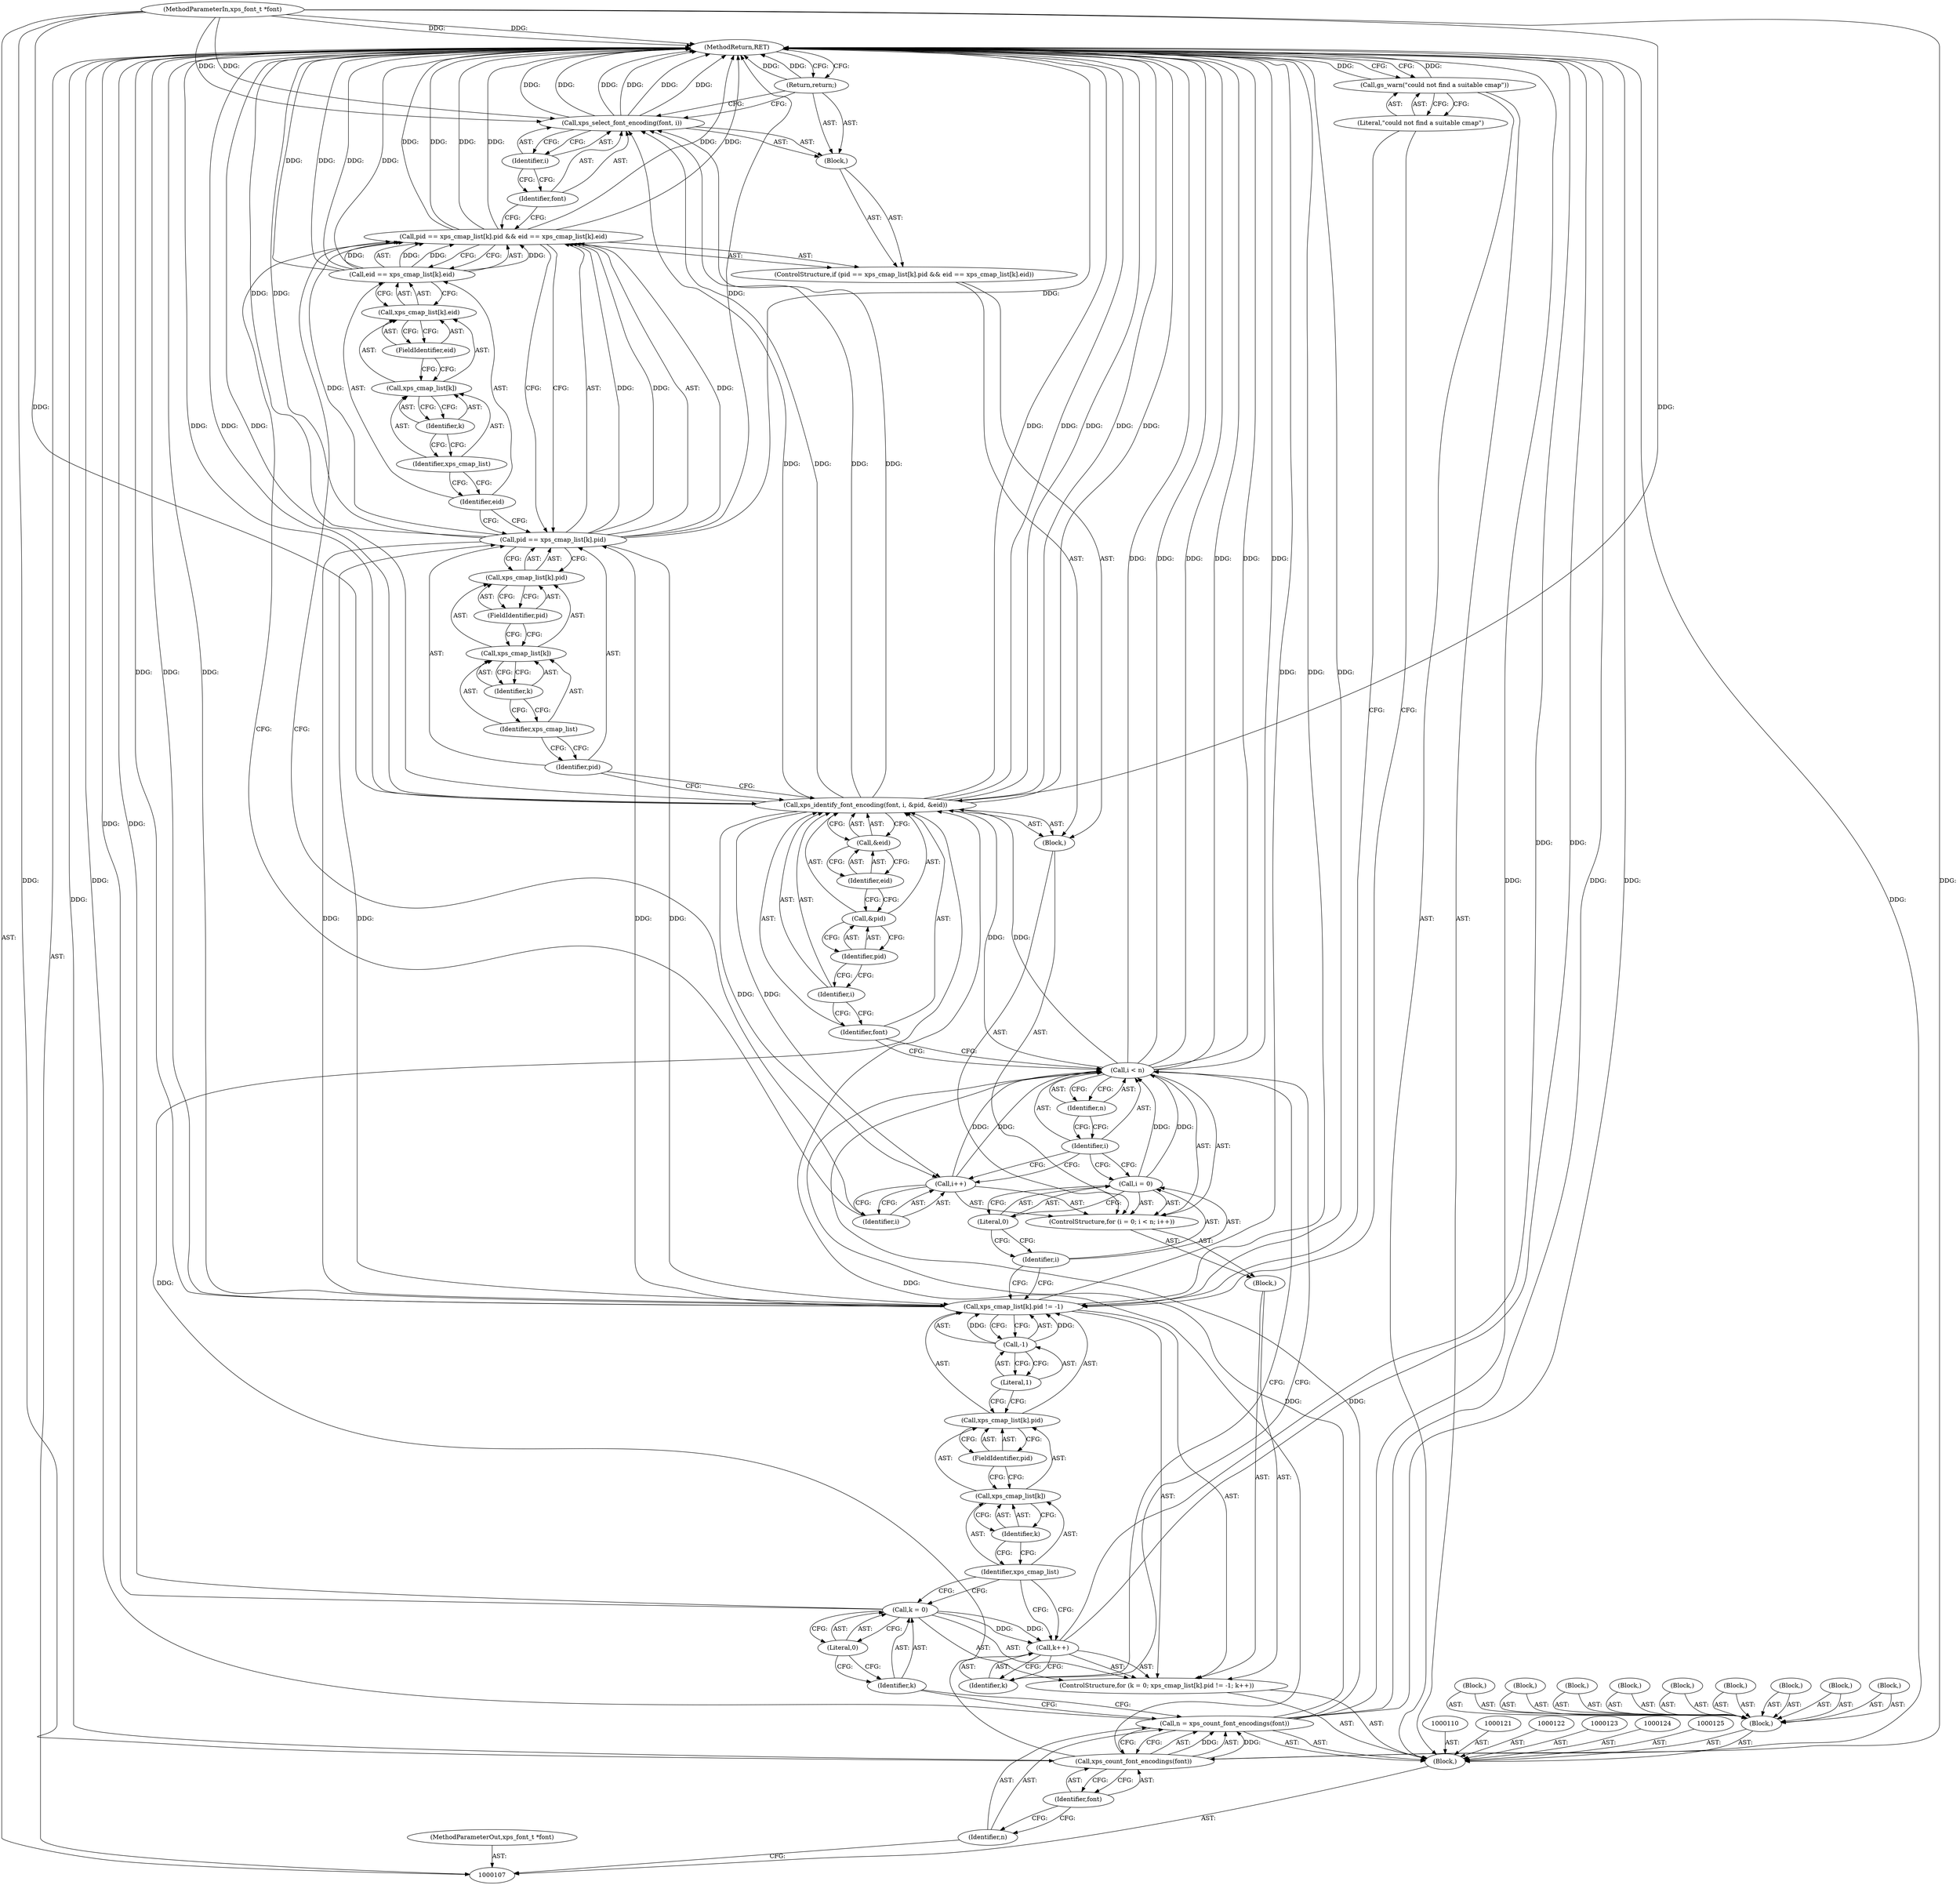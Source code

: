 digraph "1_ghostscript_3ee55637480d5e319a5de0481b01c3346855cbc9_0" {
"1000185" [label="(MethodReturn,RET)"];
"1000108" [label="(MethodParameterIn,xps_font_t *font)"];
"1000259" [label="(MethodParameterOut,xps_font_t *font)"];
"1000117" [label="(Block,)"];
"1000118" [label="(Block,)"];
"1000119" [label="(Block,)"];
"1000120" [label="(Block,)"];
"1000129" [label="(Identifier,font)"];
"1000126" [label="(Call,n = xps_count_font_encodings(font))"];
"1000127" [label="(Identifier,n)"];
"1000128" [label="(Call,xps_count_font_encodings(font))"];
"1000133" [label="(Literal,0)"];
"1000134" [label="(Call,xps_cmap_list[k].pid != -1)"];
"1000135" [label="(Call,xps_cmap_list[k].pid)"];
"1000136" [label="(Call,xps_cmap_list[k])"];
"1000137" [label="(Identifier,xps_cmap_list)"];
"1000138" [label="(Identifier,k)"];
"1000139" [label="(FieldIdentifier,pid)"];
"1000130" [label="(ControlStructure,for (k = 0; xps_cmap_list[k].pid != -1; k++))"];
"1000140" [label="(Call,-1)"];
"1000141" [label="(Literal,1)"];
"1000142" [label="(Call,k++)"];
"1000143" [label="(Identifier,k)"];
"1000131" [label="(Call,k = 0)"];
"1000132" [label="(Identifier,k)"];
"1000109" [label="(Block,)"];
"1000144" [label="(Block,)"];
"1000146" [label="(Call,i = 0)"];
"1000147" [label="(Identifier,i)"];
"1000148" [label="(Literal,0)"];
"1000149" [label="(Call,i < n)"];
"1000150" [label="(Identifier,i)"];
"1000151" [label="(Identifier,n)"];
"1000152" [label="(Call,i++)"];
"1000153" [label="(Identifier,i)"];
"1000145" [label="(ControlStructure,for (i = 0; i < n; i++))"];
"1000154" [label="(Block,)"];
"1000155" [label="(Call,xps_identify_font_encoding(font, i, &pid, &eid))"];
"1000156" [label="(Identifier,font)"];
"1000157" [label="(Identifier,i)"];
"1000158" [label="(Call,&pid)"];
"1000159" [label="(Identifier,pid)"];
"1000160" [label="(Call,&eid)"];
"1000161" [label="(Identifier,eid)"];
"1000162" [label="(ControlStructure,if (pid == xps_cmap_list[k].pid && eid == xps_cmap_list[k].eid))"];
"1000163" [label="(Call,pid == xps_cmap_list[k].pid && eid == xps_cmap_list[k].eid)"];
"1000164" [label="(Call,pid == xps_cmap_list[k].pid)"];
"1000165" [label="(Identifier,pid)"];
"1000166" [label="(Call,xps_cmap_list[k].pid)"];
"1000167" [label="(Call,xps_cmap_list[k])"];
"1000168" [label="(Identifier,xps_cmap_list)"];
"1000169" [label="(Identifier,k)"];
"1000170" [label="(FieldIdentifier,pid)"];
"1000171" [label="(Call,eid == xps_cmap_list[k].eid)"];
"1000172" [label="(Identifier,eid)"];
"1000173" [label="(Call,xps_cmap_list[k].eid)"];
"1000174" [label="(Call,xps_cmap_list[k])"];
"1000175" [label="(Identifier,xps_cmap_list)"];
"1000176" [label="(Identifier,k)"];
"1000177" [label="(FieldIdentifier,eid)"];
"1000178" [label="(Block,)"];
"1000179" [label="(Call,xps_select_font_encoding(font, i))"];
"1000180" [label="(Identifier,font)"];
"1000181" [label="(Identifier,i)"];
"1000182" [label="(Return,return;)"];
"1000184" [label="(Literal,\"could not find a suitable cmap\")"];
"1000183" [label="(Call,gs_warn(\"could not find a suitable cmap\"))"];
"1000111" [label="(Block,)"];
"1000112" [label="(Block,)"];
"1000113" [label="(Block,)"];
"1000114" [label="(Block,)"];
"1000115" [label="(Block,)"];
"1000116" [label="(Block,)"];
"1000185" -> "1000107"  [label="AST: "];
"1000185" -> "1000182"  [label="CFG: "];
"1000185" -> "1000183"  [label="CFG: "];
"1000108" -> "1000185"  [label="DDG: "];
"1000149" -> "1000185"  [label="DDG: "];
"1000149" -> "1000185"  [label="DDG: "];
"1000149" -> "1000185"  [label="DDG: "];
"1000179" -> "1000185"  [label="DDG: "];
"1000179" -> "1000185"  [label="DDG: "];
"1000179" -> "1000185"  [label="DDG: "];
"1000155" -> "1000185"  [label="DDG: "];
"1000155" -> "1000185"  [label="DDG: "];
"1000155" -> "1000185"  [label="DDG: "];
"1000155" -> "1000185"  [label="DDG: "];
"1000131" -> "1000185"  [label="DDG: "];
"1000126" -> "1000185"  [label="DDG: "];
"1000126" -> "1000185"  [label="DDG: "];
"1000183" -> "1000185"  [label="DDG: "];
"1000163" -> "1000185"  [label="DDG: "];
"1000163" -> "1000185"  [label="DDG: "];
"1000163" -> "1000185"  [label="DDG: "];
"1000171" -> "1000185"  [label="DDG: "];
"1000171" -> "1000185"  [label="DDG: "];
"1000164" -> "1000185"  [label="DDG: "];
"1000164" -> "1000185"  [label="DDG: "];
"1000134" -> "1000185"  [label="DDG: "];
"1000134" -> "1000185"  [label="DDG: "];
"1000134" -> "1000185"  [label="DDG: "];
"1000128" -> "1000185"  [label="DDG: "];
"1000142" -> "1000185"  [label="DDG: "];
"1000182" -> "1000185"  [label="DDG: "];
"1000108" -> "1000107"  [label="AST: "];
"1000108" -> "1000185"  [label="DDG: "];
"1000108" -> "1000128"  [label="DDG: "];
"1000108" -> "1000155"  [label="DDG: "];
"1000108" -> "1000179"  [label="DDG: "];
"1000259" -> "1000107"  [label="AST: "];
"1000117" -> "1000111"  [label="AST: "];
"1000118" -> "1000111"  [label="AST: "];
"1000119" -> "1000111"  [label="AST: "];
"1000120" -> "1000111"  [label="AST: "];
"1000129" -> "1000128"  [label="AST: "];
"1000129" -> "1000127"  [label="CFG: "];
"1000128" -> "1000129"  [label="CFG: "];
"1000126" -> "1000109"  [label="AST: "];
"1000126" -> "1000128"  [label="CFG: "];
"1000127" -> "1000126"  [label="AST: "];
"1000128" -> "1000126"  [label="AST: "];
"1000132" -> "1000126"  [label="CFG: "];
"1000126" -> "1000185"  [label="DDG: "];
"1000126" -> "1000185"  [label="DDG: "];
"1000128" -> "1000126"  [label="DDG: "];
"1000126" -> "1000149"  [label="DDG: "];
"1000127" -> "1000126"  [label="AST: "];
"1000127" -> "1000107"  [label="CFG: "];
"1000129" -> "1000127"  [label="CFG: "];
"1000128" -> "1000126"  [label="AST: "];
"1000128" -> "1000129"  [label="CFG: "];
"1000129" -> "1000128"  [label="AST: "];
"1000126" -> "1000128"  [label="CFG: "];
"1000128" -> "1000185"  [label="DDG: "];
"1000128" -> "1000126"  [label="DDG: "];
"1000108" -> "1000128"  [label="DDG: "];
"1000128" -> "1000155"  [label="DDG: "];
"1000133" -> "1000131"  [label="AST: "];
"1000133" -> "1000132"  [label="CFG: "];
"1000131" -> "1000133"  [label="CFG: "];
"1000134" -> "1000130"  [label="AST: "];
"1000134" -> "1000140"  [label="CFG: "];
"1000135" -> "1000134"  [label="AST: "];
"1000140" -> "1000134"  [label="AST: "];
"1000147" -> "1000134"  [label="CFG: "];
"1000184" -> "1000134"  [label="CFG: "];
"1000134" -> "1000185"  [label="DDG: "];
"1000134" -> "1000185"  [label="DDG: "];
"1000134" -> "1000185"  [label="DDG: "];
"1000164" -> "1000134"  [label="DDG: "];
"1000140" -> "1000134"  [label="DDG: "];
"1000134" -> "1000164"  [label="DDG: "];
"1000135" -> "1000134"  [label="AST: "];
"1000135" -> "1000139"  [label="CFG: "];
"1000136" -> "1000135"  [label="AST: "];
"1000139" -> "1000135"  [label="AST: "];
"1000141" -> "1000135"  [label="CFG: "];
"1000136" -> "1000135"  [label="AST: "];
"1000136" -> "1000138"  [label="CFG: "];
"1000137" -> "1000136"  [label="AST: "];
"1000138" -> "1000136"  [label="AST: "];
"1000139" -> "1000136"  [label="CFG: "];
"1000137" -> "1000136"  [label="AST: "];
"1000137" -> "1000131"  [label="CFG: "];
"1000137" -> "1000142"  [label="CFG: "];
"1000138" -> "1000137"  [label="CFG: "];
"1000138" -> "1000136"  [label="AST: "];
"1000138" -> "1000137"  [label="CFG: "];
"1000136" -> "1000138"  [label="CFG: "];
"1000139" -> "1000135"  [label="AST: "];
"1000139" -> "1000136"  [label="CFG: "];
"1000135" -> "1000139"  [label="CFG: "];
"1000130" -> "1000109"  [label="AST: "];
"1000131" -> "1000130"  [label="AST: "];
"1000134" -> "1000130"  [label="AST: "];
"1000142" -> "1000130"  [label="AST: "];
"1000144" -> "1000130"  [label="AST: "];
"1000140" -> "1000134"  [label="AST: "];
"1000140" -> "1000141"  [label="CFG: "];
"1000141" -> "1000140"  [label="AST: "];
"1000134" -> "1000140"  [label="CFG: "];
"1000140" -> "1000134"  [label="DDG: "];
"1000141" -> "1000140"  [label="AST: "];
"1000141" -> "1000135"  [label="CFG: "];
"1000140" -> "1000141"  [label="CFG: "];
"1000142" -> "1000130"  [label="AST: "];
"1000142" -> "1000143"  [label="CFG: "];
"1000143" -> "1000142"  [label="AST: "];
"1000137" -> "1000142"  [label="CFG: "];
"1000142" -> "1000185"  [label="DDG: "];
"1000131" -> "1000142"  [label="DDG: "];
"1000143" -> "1000142"  [label="AST: "];
"1000143" -> "1000149"  [label="CFG: "];
"1000142" -> "1000143"  [label="CFG: "];
"1000131" -> "1000130"  [label="AST: "];
"1000131" -> "1000133"  [label="CFG: "];
"1000132" -> "1000131"  [label="AST: "];
"1000133" -> "1000131"  [label="AST: "];
"1000137" -> "1000131"  [label="CFG: "];
"1000131" -> "1000185"  [label="DDG: "];
"1000131" -> "1000142"  [label="DDG: "];
"1000132" -> "1000131"  [label="AST: "];
"1000132" -> "1000126"  [label="CFG: "];
"1000133" -> "1000132"  [label="CFG: "];
"1000109" -> "1000107"  [label="AST: "];
"1000110" -> "1000109"  [label="AST: "];
"1000111" -> "1000109"  [label="AST: "];
"1000121" -> "1000109"  [label="AST: "];
"1000122" -> "1000109"  [label="AST: "];
"1000123" -> "1000109"  [label="AST: "];
"1000124" -> "1000109"  [label="AST: "];
"1000125" -> "1000109"  [label="AST: "];
"1000126" -> "1000109"  [label="AST: "];
"1000130" -> "1000109"  [label="AST: "];
"1000183" -> "1000109"  [label="AST: "];
"1000144" -> "1000130"  [label="AST: "];
"1000145" -> "1000144"  [label="AST: "];
"1000146" -> "1000145"  [label="AST: "];
"1000146" -> "1000148"  [label="CFG: "];
"1000147" -> "1000146"  [label="AST: "];
"1000148" -> "1000146"  [label="AST: "];
"1000150" -> "1000146"  [label="CFG: "];
"1000146" -> "1000149"  [label="DDG: "];
"1000147" -> "1000146"  [label="AST: "];
"1000147" -> "1000134"  [label="CFG: "];
"1000148" -> "1000147"  [label="CFG: "];
"1000148" -> "1000146"  [label="AST: "];
"1000148" -> "1000147"  [label="CFG: "];
"1000146" -> "1000148"  [label="CFG: "];
"1000149" -> "1000145"  [label="AST: "];
"1000149" -> "1000151"  [label="CFG: "];
"1000150" -> "1000149"  [label="AST: "];
"1000151" -> "1000149"  [label="AST: "];
"1000156" -> "1000149"  [label="CFG: "];
"1000143" -> "1000149"  [label="CFG: "];
"1000149" -> "1000185"  [label="DDG: "];
"1000149" -> "1000185"  [label="DDG: "];
"1000149" -> "1000185"  [label="DDG: "];
"1000152" -> "1000149"  [label="DDG: "];
"1000146" -> "1000149"  [label="DDG: "];
"1000126" -> "1000149"  [label="DDG: "];
"1000149" -> "1000155"  [label="DDG: "];
"1000150" -> "1000149"  [label="AST: "];
"1000150" -> "1000146"  [label="CFG: "];
"1000150" -> "1000152"  [label="CFG: "];
"1000151" -> "1000150"  [label="CFG: "];
"1000151" -> "1000149"  [label="AST: "];
"1000151" -> "1000150"  [label="CFG: "];
"1000149" -> "1000151"  [label="CFG: "];
"1000152" -> "1000145"  [label="AST: "];
"1000152" -> "1000153"  [label="CFG: "];
"1000153" -> "1000152"  [label="AST: "];
"1000150" -> "1000152"  [label="CFG: "];
"1000152" -> "1000149"  [label="DDG: "];
"1000155" -> "1000152"  [label="DDG: "];
"1000153" -> "1000152"  [label="AST: "];
"1000153" -> "1000163"  [label="CFG: "];
"1000152" -> "1000153"  [label="CFG: "];
"1000145" -> "1000144"  [label="AST: "];
"1000146" -> "1000145"  [label="AST: "];
"1000149" -> "1000145"  [label="AST: "];
"1000152" -> "1000145"  [label="AST: "];
"1000154" -> "1000145"  [label="AST: "];
"1000154" -> "1000145"  [label="AST: "];
"1000155" -> "1000154"  [label="AST: "];
"1000162" -> "1000154"  [label="AST: "];
"1000155" -> "1000154"  [label="AST: "];
"1000155" -> "1000160"  [label="CFG: "];
"1000156" -> "1000155"  [label="AST: "];
"1000157" -> "1000155"  [label="AST: "];
"1000158" -> "1000155"  [label="AST: "];
"1000160" -> "1000155"  [label="AST: "];
"1000165" -> "1000155"  [label="CFG: "];
"1000155" -> "1000185"  [label="DDG: "];
"1000155" -> "1000185"  [label="DDG: "];
"1000155" -> "1000185"  [label="DDG: "];
"1000155" -> "1000185"  [label="DDG: "];
"1000155" -> "1000152"  [label="DDG: "];
"1000128" -> "1000155"  [label="DDG: "];
"1000108" -> "1000155"  [label="DDG: "];
"1000149" -> "1000155"  [label="DDG: "];
"1000155" -> "1000179"  [label="DDG: "];
"1000155" -> "1000179"  [label="DDG: "];
"1000156" -> "1000155"  [label="AST: "];
"1000156" -> "1000149"  [label="CFG: "];
"1000157" -> "1000156"  [label="CFG: "];
"1000157" -> "1000155"  [label="AST: "];
"1000157" -> "1000156"  [label="CFG: "];
"1000159" -> "1000157"  [label="CFG: "];
"1000158" -> "1000155"  [label="AST: "];
"1000158" -> "1000159"  [label="CFG: "];
"1000159" -> "1000158"  [label="AST: "];
"1000161" -> "1000158"  [label="CFG: "];
"1000159" -> "1000158"  [label="AST: "];
"1000159" -> "1000157"  [label="CFG: "];
"1000158" -> "1000159"  [label="CFG: "];
"1000160" -> "1000155"  [label="AST: "];
"1000160" -> "1000161"  [label="CFG: "];
"1000161" -> "1000160"  [label="AST: "];
"1000155" -> "1000160"  [label="CFG: "];
"1000161" -> "1000160"  [label="AST: "];
"1000161" -> "1000158"  [label="CFG: "];
"1000160" -> "1000161"  [label="CFG: "];
"1000162" -> "1000154"  [label="AST: "];
"1000163" -> "1000162"  [label="AST: "];
"1000178" -> "1000162"  [label="AST: "];
"1000163" -> "1000162"  [label="AST: "];
"1000163" -> "1000164"  [label="CFG: "];
"1000163" -> "1000171"  [label="CFG: "];
"1000164" -> "1000163"  [label="AST: "];
"1000171" -> "1000163"  [label="AST: "];
"1000180" -> "1000163"  [label="CFG: "];
"1000153" -> "1000163"  [label="CFG: "];
"1000163" -> "1000185"  [label="DDG: "];
"1000163" -> "1000185"  [label="DDG: "];
"1000163" -> "1000185"  [label="DDG: "];
"1000164" -> "1000163"  [label="DDG: "];
"1000164" -> "1000163"  [label="DDG: "];
"1000171" -> "1000163"  [label="DDG: "];
"1000171" -> "1000163"  [label="DDG: "];
"1000164" -> "1000163"  [label="AST: "];
"1000164" -> "1000166"  [label="CFG: "];
"1000165" -> "1000164"  [label="AST: "];
"1000166" -> "1000164"  [label="AST: "];
"1000172" -> "1000164"  [label="CFG: "];
"1000163" -> "1000164"  [label="CFG: "];
"1000164" -> "1000185"  [label="DDG: "];
"1000164" -> "1000185"  [label="DDG: "];
"1000164" -> "1000134"  [label="DDG: "];
"1000164" -> "1000163"  [label="DDG: "];
"1000164" -> "1000163"  [label="DDG: "];
"1000134" -> "1000164"  [label="DDG: "];
"1000165" -> "1000164"  [label="AST: "];
"1000165" -> "1000155"  [label="CFG: "];
"1000168" -> "1000165"  [label="CFG: "];
"1000166" -> "1000164"  [label="AST: "];
"1000166" -> "1000170"  [label="CFG: "];
"1000167" -> "1000166"  [label="AST: "];
"1000170" -> "1000166"  [label="AST: "];
"1000164" -> "1000166"  [label="CFG: "];
"1000167" -> "1000166"  [label="AST: "];
"1000167" -> "1000169"  [label="CFG: "];
"1000168" -> "1000167"  [label="AST: "];
"1000169" -> "1000167"  [label="AST: "];
"1000170" -> "1000167"  [label="CFG: "];
"1000168" -> "1000167"  [label="AST: "];
"1000168" -> "1000165"  [label="CFG: "];
"1000169" -> "1000168"  [label="CFG: "];
"1000169" -> "1000167"  [label="AST: "];
"1000169" -> "1000168"  [label="CFG: "];
"1000167" -> "1000169"  [label="CFG: "];
"1000170" -> "1000166"  [label="AST: "];
"1000170" -> "1000167"  [label="CFG: "];
"1000166" -> "1000170"  [label="CFG: "];
"1000171" -> "1000163"  [label="AST: "];
"1000171" -> "1000173"  [label="CFG: "];
"1000172" -> "1000171"  [label="AST: "];
"1000173" -> "1000171"  [label="AST: "];
"1000163" -> "1000171"  [label="CFG: "];
"1000171" -> "1000185"  [label="DDG: "];
"1000171" -> "1000185"  [label="DDG: "];
"1000171" -> "1000163"  [label="DDG: "];
"1000171" -> "1000163"  [label="DDG: "];
"1000172" -> "1000171"  [label="AST: "];
"1000172" -> "1000164"  [label="CFG: "];
"1000175" -> "1000172"  [label="CFG: "];
"1000173" -> "1000171"  [label="AST: "];
"1000173" -> "1000177"  [label="CFG: "];
"1000174" -> "1000173"  [label="AST: "];
"1000177" -> "1000173"  [label="AST: "];
"1000171" -> "1000173"  [label="CFG: "];
"1000174" -> "1000173"  [label="AST: "];
"1000174" -> "1000176"  [label="CFG: "];
"1000175" -> "1000174"  [label="AST: "];
"1000176" -> "1000174"  [label="AST: "];
"1000177" -> "1000174"  [label="CFG: "];
"1000175" -> "1000174"  [label="AST: "];
"1000175" -> "1000172"  [label="CFG: "];
"1000176" -> "1000175"  [label="CFG: "];
"1000176" -> "1000174"  [label="AST: "];
"1000176" -> "1000175"  [label="CFG: "];
"1000174" -> "1000176"  [label="CFG: "];
"1000177" -> "1000173"  [label="AST: "];
"1000177" -> "1000174"  [label="CFG: "];
"1000173" -> "1000177"  [label="CFG: "];
"1000178" -> "1000162"  [label="AST: "];
"1000179" -> "1000178"  [label="AST: "];
"1000182" -> "1000178"  [label="AST: "];
"1000179" -> "1000178"  [label="AST: "];
"1000179" -> "1000181"  [label="CFG: "];
"1000180" -> "1000179"  [label="AST: "];
"1000181" -> "1000179"  [label="AST: "];
"1000182" -> "1000179"  [label="CFG: "];
"1000179" -> "1000185"  [label="DDG: "];
"1000179" -> "1000185"  [label="DDG: "];
"1000179" -> "1000185"  [label="DDG: "];
"1000155" -> "1000179"  [label="DDG: "];
"1000155" -> "1000179"  [label="DDG: "];
"1000108" -> "1000179"  [label="DDG: "];
"1000180" -> "1000179"  [label="AST: "];
"1000180" -> "1000163"  [label="CFG: "];
"1000181" -> "1000180"  [label="CFG: "];
"1000181" -> "1000179"  [label="AST: "];
"1000181" -> "1000180"  [label="CFG: "];
"1000179" -> "1000181"  [label="CFG: "];
"1000182" -> "1000178"  [label="AST: "];
"1000182" -> "1000179"  [label="CFG: "];
"1000185" -> "1000182"  [label="CFG: "];
"1000182" -> "1000185"  [label="DDG: "];
"1000184" -> "1000183"  [label="AST: "];
"1000184" -> "1000134"  [label="CFG: "];
"1000183" -> "1000184"  [label="CFG: "];
"1000183" -> "1000109"  [label="AST: "];
"1000183" -> "1000184"  [label="CFG: "];
"1000184" -> "1000183"  [label="AST: "];
"1000185" -> "1000183"  [label="CFG: "];
"1000183" -> "1000185"  [label="DDG: "];
"1000111" -> "1000109"  [label="AST: "];
"1000112" -> "1000111"  [label="AST: "];
"1000113" -> "1000111"  [label="AST: "];
"1000114" -> "1000111"  [label="AST: "];
"1000115" -> "1000111"  [label="AST: "];
"1000116" -> "1000111"  [label="AST: "];
"1000117" -> "1000111"  [label="AST: "];
"1000118" -> "1000111"  [label="AST: "];
"1000119" -> "1000111"  [label="AST: "];
"1000120" -> "1000111"  [label="AST: "];
"1000112" -> "1000111"  [label="AST: "];
"1000113" -> "1000111"  [label="AST: "];
"1000114" -> "1000111"  [label="AST: "];
"1000115" -> "1000111"  [label="AST: "];
"1000116" -> "1000111"  [label="AST: "];
}
